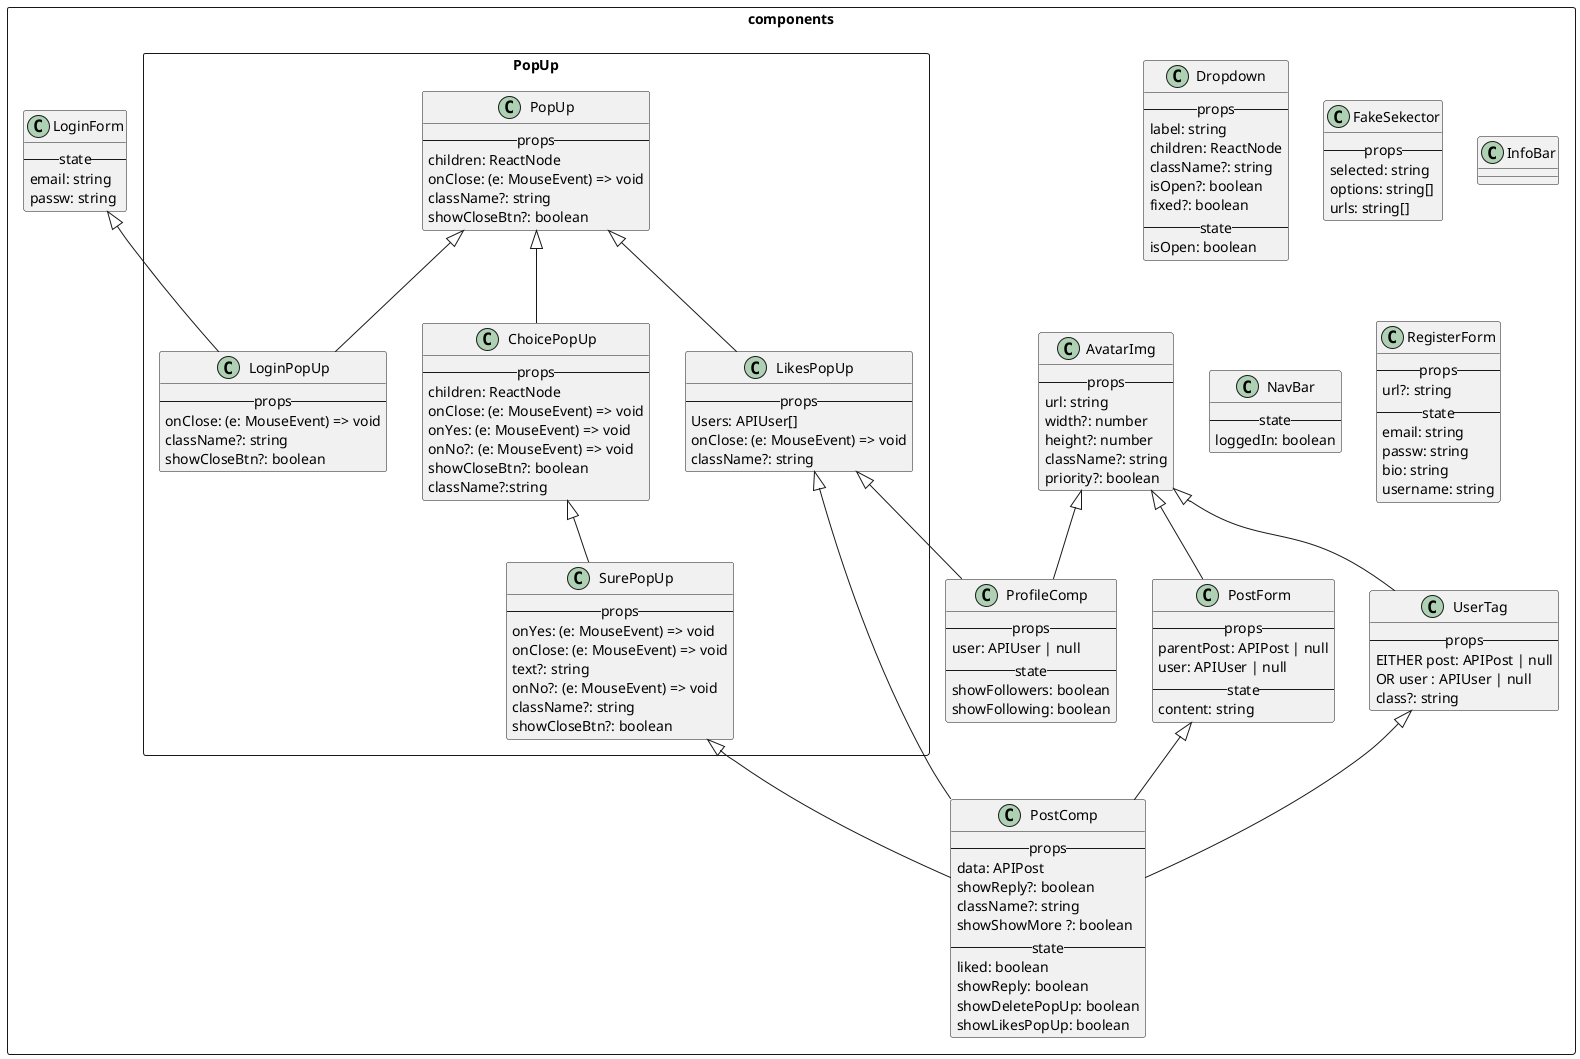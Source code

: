 @startuml uml


package components <<Rectangle>> {

  class AvatarImg {
    -- props --
    url: string
    width?: number
    height?: number
    className?: string
    priority?: boolean
  }

  class Dropdown {
    -- props --
    label: string
    children: ReactNode
    className?: string
    isOpen?: boolean
    fixed?: boolean
    -- state --
    isOpen: boolean
  }

  class FakeSekector {
    -- props --
    selected: string
    options: string[]
    urls: string[]
  }

  class InfoBar {
  
  }

  class LoginForm {
    -- state --
    email: string
    passw: string
  }

  class NavBar {
    -- state --
    loggedIn: boolean
  }

  package PopUp <<Rectangle>> {
  
    class PopUp {
      -- props --
      children: ReactNode
      onClose: (e: MouseEvent) => void
      className?: string
      showCloseBtn?: boolean
    }

    class ChoicePopUp {
      -- props --
      children: ReactNode
      onClose: (e: MouseEvent) => void
      onYes: (e: MouseEvent) => void
      onNo?: (e: MouseEvent) => void
      showCloseBtn?: boolean
      className?:string
    }

    class SurePopUp {
      -- props --
      onYes: (e: MouseEvent) => void
      onClose: (e: MouseEvent) => void
      text?: string
      onNo?: (e: MouseEvent) => void
      className?: string
      showCloseBtn?: boolean
    }

    class LikesPopUp {
      -- props --
      Users: APIUser[]
      onClose: (e: MouseEvent) => void
      className?: string
    }

    class LoginPopUp {
      -- props --
      onClose: (e: MouseEvent) => void
      className?: string
      showCloseBtn?: boolean
    }

    PopUp <|-- LoginPopUp
    PopUp <|-- ChoicePopUp 
    PopUp <|-- LikesPopUp
    ChoicePopUp <|-- SurePopUp

  }

  class PostComp {
    -- props --
    data: APIPost
    showReply?: boolean
    className?: string
    showShowMore ?: boolean
    -- state --
    liked: boolean
    showReply: boolean
    showDeletePopUp: boolean
    showLikesPopUp: boolean
  }

  class PostForm {
    -- props --
    parentPost: APIPost | null
    user: APIUser | null
    -- state --
    content: string
  }

  class ProfileComp {
    -- props --
    user: APIUser | null
    -- state --
    showFollowers: boolean
    showFollowing: boolean
  }

  class RegisterForm {
    -- props --
    url?: string
    -- state --
    email: string
    passw: string
    bio: string
    username: string
  }

  class UserTag {
    -- props --
    EITHER post: APIPost | null
    OR user : APIUser | null
    class?: string
  }

  LoginForm <|-- LoginPopUp
  PostForm <|-- PostComp
  UserTag <|-- PostComp
  SurePopUp <|-- PostComp
  LikesPopUp <|-- PostComp
  AvatarImg <|-- PostForm
  AvatarImg <|-- ProfileComp
  LikesPopUp <|-- ProfileComp
  AvatarImg <|-- UserTag

}

@end uml
